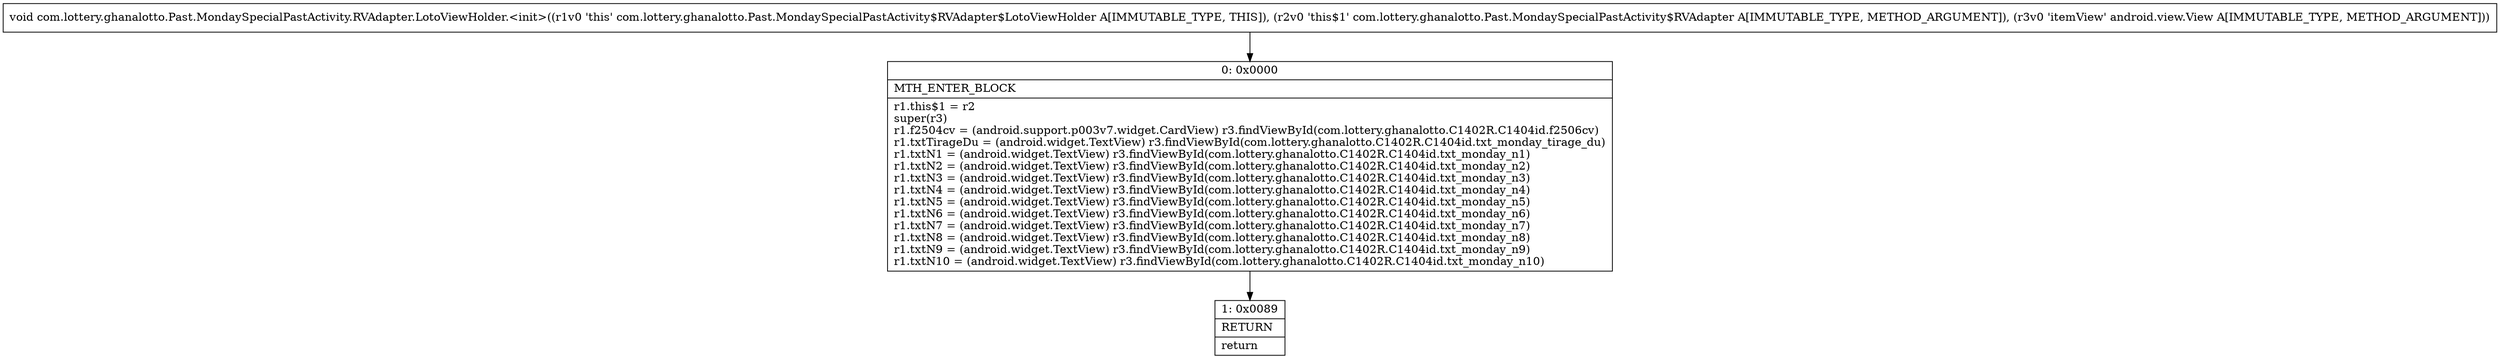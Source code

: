 digraph "CFG forcom.lottery.ghanalotto.Past.MondaySpecialPastActivity.RVAdapter.LotoViewHolder.\<init\>(Lcom\/lottery\/ghanalotto\/Past\/MondaySpecialPastActivity$RVAdapter;Landroid\/view\/View;)V" {
Node_0 [shape=record,label="{0\:\ 0x0000|MTH_ENTER_BLOCK\l|r1.this$1 = r2\lsuper(r3)\lr1.f2504cv = (android.support.p003v7.widget.CardView) r3.findViewById(com.lottery.ghanalotto.C1402R.C1404id.f2506cv)\lr1.txtTirageDu = (android.widget.TextView) r3.findViewById(com.lottery.ghanalotto.C1402R.C1404id.txt_monday_tirage_du)\lr1.txtN1 = (android.widget.TextView) r3.findViewById(com.lottery.ghanalotto.C1402R.C1404id.txt_monday_n1)\lr1.txtN2 = (android.widget.TextView) r3.findViewById(com.lottery.ghanalotto.C1402R.C1404id.txt_monday_n2)\lr1.txtN3 = (android.widget.TextView) r3.findViewById(com.lottery.ghanalotto.C1402R.C1404id.txt_monday_n3)\lr1.txtN4 = (android.widget.TextView) r3.findViewById(com.lottery.ghanalotto.C1402R.C1404id.txt_monday_n4)\lr1.txtN5 = (android.widget.TextView) r3.findViewById(com.lottery.ghanalotto.C1402R.C1404id.txt_monday_n5)\lr1.txtN6 = (android.widget.TextView) r3.findViewById(com.lottery.ghanalotto.C1402R.C1404id.txt_monday_n6)\lr1.txtN7 = (android.widget.TextView) r3.findViewById(com.lottery.ghanalotto.C1402R.C1404id.txt_monday_n7)\lr1.txtN8 = (android.widget.TextView) r3.findViewById(com.lottery.ghanalotto.C1402R.C1404id.txt_monday_n8)\lr1.txtN9 = (android.widget.TextView) r3.findViewById(com.lottery.ghanalotto.C1402R.C1404id.txt_monday_n9)\lr1.txtN10 = (android.widget.TextView) r3.findViewById(com.lottery.ghanalotto.C1402R.C1404id.txt_monday_n10)\l}"];
Node_1 [shape=record,label="{1\:\ 0x0089|RETURN\l|return\l}"];
MethodNode[shape=record,label="{void com.lottery.ghanalotto.Past.MondaySpecialPastActivity.RVAdapter.LotoViewHolder.\<init\>((r1v0 'this' com.lottery.ghanalotto.Past.MondaySpecialPastActivity$RVAdapter$LotoViewHolder A[IMMUTABLE_TYPE, THIS]), (r2v0 'this$1' com.lottery.ghanalotto.Past.MondaySpecialPastActivity$RVAdapter A[IMMUTABLE_TYPE, METHOD_ARGUMENT]), (r3v0 'itemView' android.view.View A[IMMUTABLE_TYPE, METHOD_ARGUMENT])) }"];
MethodNode -> Node_0;
Node_0 -> Node_1;
}

